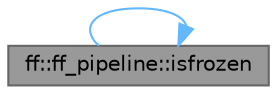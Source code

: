 digraph "ff::ff_pipeline::isfrozen"
{
 // LATEX_PDF_SIZE
  bgcolor="transparent";
  edge [fontname=Helvetica,fontsize=10,labelfontname=Helvetica,labelfontsize=10];
  node [fontname=Helvetica,fontsize=10,shape=box,height=0.2,width=0.4];
  rankdir="LR";
  Node1 [id="Node000001",label="ff::ff_pipeline::isfrozen",height=0.2,width=0.4,color="gray40", fillcolor="grey60", style="filled", fontcolor="black",tooltip="Checks if a ff_node is frozen"];
  Node1 -> Node1 [id="edge1_Node000001_Node000001",color="steelblue1",style="solid",tooltip=" "];
}

